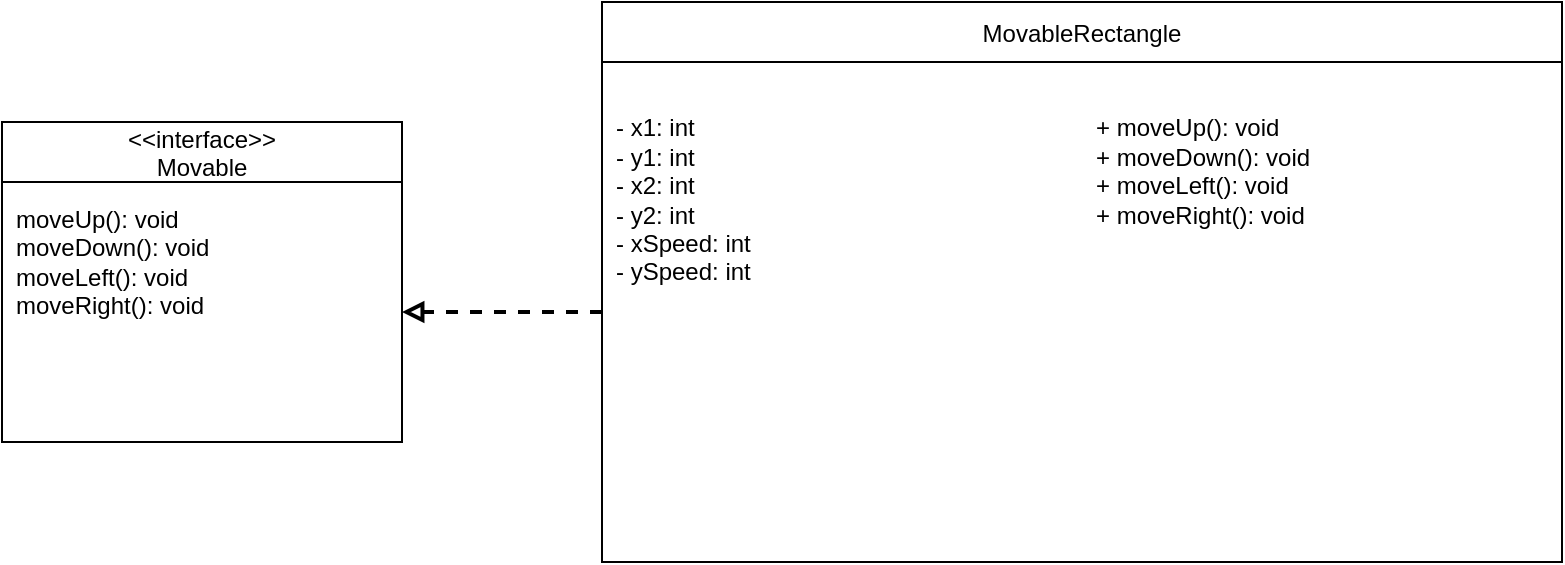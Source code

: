 <mxfile version="26.1.1">
  <diagram name="Modified UML" id="wLX-Yra6OyFEx9OE52C7">
    <mxGraphModel dx="1380" dy="822" grid="1" gridSize="10" guides="1" tooltips="1" connect="1" arrows="1" fold="1" page="1" pageScale="1" pageWidth="850" pageHeight="1100" math="0" shadow="0">
      <root>
        <mxCell id="0" />
        <mxCell id="1" parent="0" />
        <mxCell id="_7dUepo7G0sWuXn8-9HU-23" value="&lt;&lt;interface&gt;&gt;&#xa;Movable" style="shape=swimlane;childLayout=stackLayout;startSize=30;horizontal=1;container=1;" vertex="1" parent="1">
          <mxGeometry x="100" y="230" width="200" height="160" as="geometry" />
        </mxCell>
        <mxCell id="_7dUepo7G0sWuXn8-9HU-24" value="moveUp(): void&#xa;moveDown(): void&#xa;moveLeft(): void&#xa;moveRight(): void" style="text;html=1;strokeColor=none;fillColor=none;align=left;verticalAlign=top;spacingTop=5;spacingLeft=5;" vertex="1" parent="_7dUepo7G0sWuXn8-9HU-23">
          <mxGeometry y="30" width="200" height="130" as="geometry" />
        </mxCell>
        <mxCell id="_7dUepo7G0sWuXn8-9HU-25" value="MovableRectangle" style="shape=swimlane;childLayout=stackLayout;startSize=30;horizontal=1;container=1;" vertex="1" parent="1">
          <mxGeometry x="400" y="170" width="480" height="280" as="geometry" />
        </mxCell>
        <mxCell id="_7dUepo7G0sWuXn8-9HU-26" value="&#xa;- x1: int&#xa;- y1: int&#xa;- x2: int&#xa;- y2: int&#xa;- xSpeed: int&#xa;- ySpeed: int" style="text;html=1;strokeColor=none;fillColor=none;align=left;verticalAlign=top;spacingTop=5;spacingLeft=5;" vertex="1" parent="_7dUepo7G0sWuXn8-9HU-25">
          <mxGeometry y="30" width="240" height="250" as="geometry" />
        </mxCell>
        <mxCell id="_7dUepo7G0sWuXn8-9HU-27" value="&#xa;+ moveUp(): void&#xa;+ moveDown(): void&#xa;+ moveLeft(): void&#xa;+ moveRight(): void" style="text;html=1;strokeColor=none;fillColor=none;align=left;verticalAlign=top;spacingTop=5;spacingLeft=5;" vertex="1" parent="_7dUepo7G0sWuXn8-9HU-25">
          <mxGeometry x="240" y="30" width="240" height="250" as="geometry" />
        </mxCell>
        <mxCell id="_7dUepo7G0sWuXn8-9HU-28" style="endArrow=block;endFill=0;dashed=1;html=1;entryX=1;entryY=0.5;entryDx=0;entryDy=0;exitX=0;exitY=0.5;exitDx=0;exitDy=0;jumpSize=6;strokeWidth=2;" edge="1" parent="1" source="_7dUepo7G0sWuXn8-9HU-26" target="_7dUepo7G0sWuXn8-9HU-24">
          <mxGeometry relative="1" as="geometry" />
        </mxCell>
      </root>
    </mxGraphModel>
  </diagram>
</mxfile>
